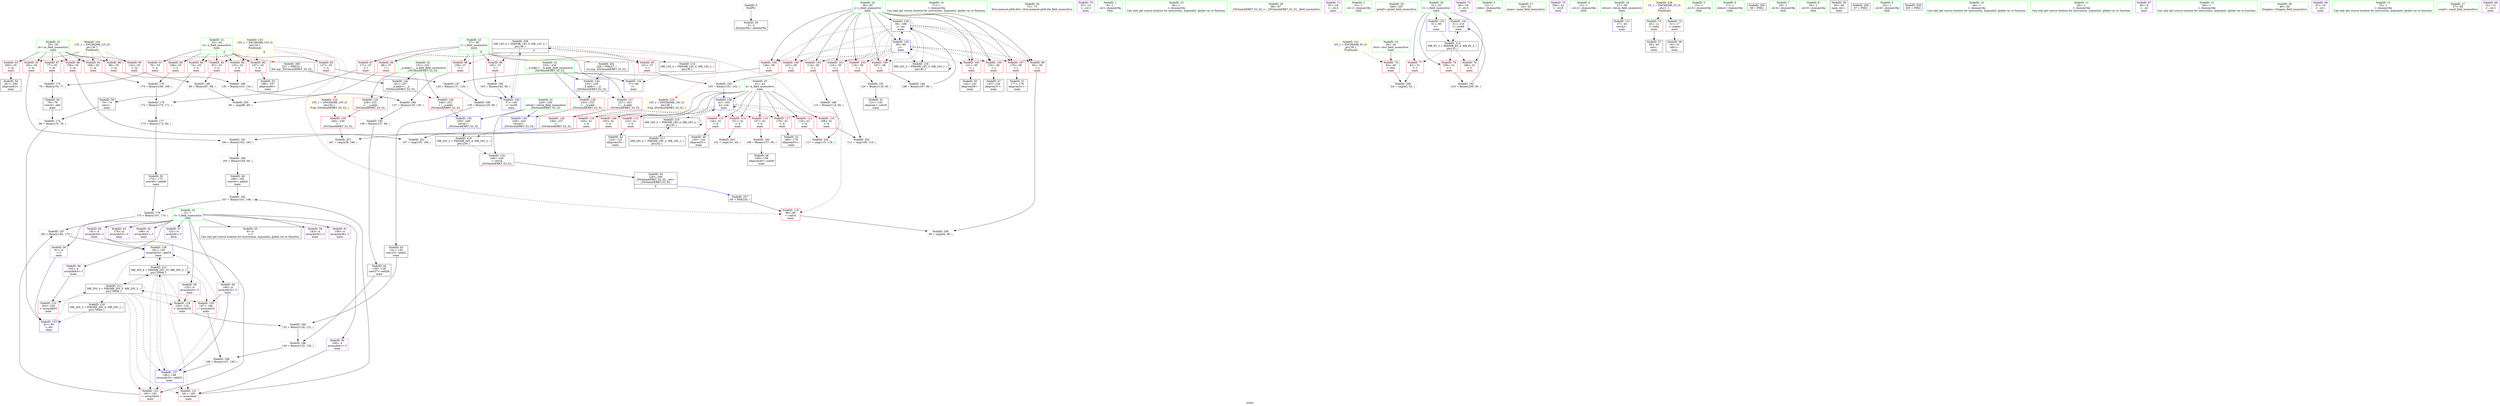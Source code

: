 digraph "SVFG" {
	label="SVFG";

	Node0x5632a5a5c530 [shape=record,color=grey,label="{NodeID: 0\nNullPtr}"];
	Node0x5632a5a5c530 -> Node0x5632a5a79240[style=solid];
	Node0x5632a5a83130 [shape=record,color=grey,label="{NodeID: 180\n165 = Binary(164, 60, )\n}"];
	Node0x5632a5a83130 -> Node0x5632a5a7aef0[style=solid];
	Node0x5632a5a79ed0 [shape=record,color=red,label="{NodeID: 97\n171\<--37\n\<--i\nmain\n}"];
	Node0x5632a5a79ed0 -> Node0x5632a5a82e30[style=solid];
	Node0x5632a5a78050 [shape=record,color=green,label="{NodeID: 14\n71\<--1\n\<--dummyObj\nCan only get source location for instruction, argument, global var or function.}"];
	Node0x5632a5a7d8e0 [shape=record,color=grey,label="{NodeID: 194\n137 = Binary(135, 136, )\n}"];
	Node0x5632a5a7d8e0 -> Node0x5632a5a7da60[style=solid];
	Node0x5632a5a7aa30 [shape=record,color=red,label="{NodeID: 111\n116\<--41\n\<--k\nmain\n}"];
	Node0x5632a5a7aa30 -> Node0x5632a5a86540[style=solid];
	Node0x5632a5a78cd0 [shape=record,color=green,label="{NodeID: 28\n72\<--73\nllvm.memset.p0i8.i64\<--llvm.memset.p0i8.i64_field_insensitive\n}"];
	Node0x5632a5a8de10 [shape=record,color=black,label="{NodeID: 208\nMR_14V_4 = PHI(MR_14V_5, MR_14V_3, )\npts\{38 \}\n|{|<s8>6}}"];
	Node0x5632a5a8de10 -> Node0x5632a5a7d380[style=dashed];
	Node0x5632a5a8de10 -> Node0x5632a5a7d450[style=dashed];
	Node0x5632a5a8de10 -> Node0x5632a5a79e00[style=dashed];
	Node0x5632a5a8de10 -> Node0x5632a5a79ed0[style=dashed];
	Node0x5632a5a8de10 -> Node0x5632a5a79fa0[style=dashed];
	Node0x5632a5a8de10 -> Node0x5632a5a7f720[style=dashed];
	Node0x5632a5a8de10 -> Node0x5632a5a80900[style=dashed];
	Node0x5632a5a8de10 -> Node0x5632a5a90110[style=dashed];
	Node0x5632a5a8de10:s8 -> Node0x5632a5a93930[style=dashed,color=red];
	Node0x5632a5a7fcd0 [shape=record,color=red,label="{NodeID: 125\n239\<--231\n\<--__a.addr\n_ZSt3minIiERKT_S2_S2_\n}"];
	Node0x5632a5a7fcd0 -> Node0x5632a5a800e0[style=solid];
	Node0x5632a5a79920 [shape=record,color=black,label="{NodeID: 42\n124\<--123\nidxprom19\<--\nmain\n}"];
	Node0x5632a5a80830 [shape=record,color=blue,label="{NodeID: 139\n39\<--188\nj\<--inc\nmain\n}"];
	Node0x5632a5a80830 -> Node0x5632a5a7a070[style=dashed];
	Node0x5632a5a80830 -> Node0x5632a5a7a140[style=dashed];
	Node0x5632a5a80830 -> Node0x5632a5a7a210[style=dashed];
	Node0x5632a5a80830 -> Node0x5632a5a7a2e0[style=dashed];
	Node0x5632a5a80830 -> Node0x5632a5a7a3b0[style=dashed];
	Node0x5632a5a80830 -> Node0x5632a5a7a480[style=dashed];
	Node0x5632a5a80830 -> Node0x5632a5a7a550[style=dashed];
	Node0x5632a5a80830 -> Node0x5632a5a7a620[style=dashed];
	Node0x5632a5a80830 -> Node0x5632a5a7a6f0[style=dashed];
	Node0x5632a5a80830 -> Node0x5632a5a7a7c0[style=dashed];
	Node0x5632a5a80830 -> Node0x5632a5a804f0[style=dashed];
	Node0x5632a5a80830 -> Node0x5632a5a80830[style=dashed];
	Node0x5632a5a80830 -> Node0x5632a5a90610[style=dashed];
	Node0x5632a5a7b4a0 [shape=record,color=purple,label="{NodeID: 56\n81\<--4\n\<--f\nmain\n}"];
	Node0x5632a5a7b4a0 -> Node0x5632a5a80350[style=solid];
	Node0x5632a5a7c000 [shape=record,color=purple,label="{NodeID: 70\n53\<--15\n\<--.str.3\nmain\n}"];
	Node0x5632a5a7cb60 [shape=record,color=red,label="{NodeID: 84\n133\<--33\n\<--n\nmain\n}"];
	Node0x5632a5a7cb60 -> Node0x5632a5a83eb0[style=solid];
	Node0x5632a5a5cd50 [shape=record,color=green,label="{NodeID: 1\n8\<--1\n.str\<--dummyObj\nGlob }"];
	Node0x5632a5a832b0 [shape=record,color=grey,label="{NodeID: 181\n164 = Binary(162, 163, )\n}"];
	Node0x5632a5a832b0 -> Node0x5632a5a83130[style=solid];
	Node0x5632a5a79fa0 [shape=record,color=red,label="{NodeID: 98\n192\<--37\n\<--i\nmain\n}"];
	Node0x5632a5a79fa0 -> Node0x5632a5a838b0[style=solid];
	Node0x5632a5a78150 [shape=record,color=green,label="{NodeID: 15\n84\<--1\n\<--dummyObj\nCan only get source location for instruction, argument, global var or function.}"];
	Node0x5632a5a7da60 [shape=record,color=grey,label="{NodeID: 195\n138 = Binary(137, 60, )\n}"];
	Node0x5632a5a7da60 -> Node0x5632a5a79ac0[style=solid];
	Node0x5632a5a7ab00 [shape=record,color=red,label="{NodeID: 112\n123\<--41\n\<--k\nmain\n}"];
	Node0x5632a5a7ab00 -> Node0x5632a5a79920[style=solid];
	Node0x5632a5a78dd0 [shape=record,color=green,label="{NodeID: 29\n96\<--97\n_ZSt3minIiERKT_S2_S2_\<--_ZSt3minIiERKT_S2_S2__field_insensitive\n}"];
	Node0x5632a5a7fda0 [shape=record,color=red,label="{NodeID: 126\n246\<--231\n\<--__a.addr\n_ZSt3minIiERKT_S2_S2_\n}"];
	Node0x5632a5a7fda0 -> Node0x5632a5a80d10[style=solid];
	Node0x5632a5a799f0 [shape=record,color=black,label="{NodeID: 43\n131\<--130\nconv23\<--add22\nmain\n}"];
	Node0x5632a5a799f0 -> Node0x5632a5a7e060[style=solid];
	Node0x5632a5a80900 [shape=record,color=blue,label="{NodeID: 140\n37\<--193\ni\<--inc58\nmain\n}"];
	Node0x5632a5a80900 -> Node0x5632a5a8de10[style=dashed];
	Node0x5632a5a7b570 [shape=record,color=purple,label="{NodeID: 57\n122\<--4\narrayidx\<--f\nmain\n}"];
	Node0x5632a5a7c0d0 [shape=record,color=purple,label="{NodeID: 71\n55\<--18\n\<--.str.4\nmain\n}"];
	Node0x5632a5a7cc30 [shape=record,color=red,label="{NodeID: 85\n168\<--33\n\<--n\nmain\n}"];
	Node0x5632a5a7cc30 -> Node0x5632a5a82b30[style=solid];
	Node0x5632a5a5f6d0 [shape=record,color=green,label="{NodeID: 2\n10\<--1\n.str.1\<--dummyObj\nGlob }"];
	Node0x5632a5a83430 [shape=record,color=grey,label="{NodeID: 182\n167 = Binary(161, 166, )\n}"];
	Node0x5632a5a83430 -> Node0x5632a5a82fb0[style=solid];
	Node0x5632a5a7a070 [shape=record,color=red,label="{NodeID: 99\n94\<--39\n\<--j\nmain\n}"];
	Node0x5632a5a7a070 -> Node0x5632a5a86840[style=solid];
	Node0x5632a5a78250 [shape=record,color=green,label="{NodeID: 16\n4\<--7\nf\<--f_field_insensitive\nGlob }"];
	Node0x5632a5a78250 -> Node0x5632a5a79340[style=solid];
	Node0x5632a5a78250 -> Node0x5632a5a7b4a0[style=solid];
	Node0x5632a5a78250 -> Node0x5632a5a7b570[style=solid];
	Node0x5632a5a78250 -> Node0x5632a5a7b640[style=solid];
	Node0x5632a5a78250 -> Node0x5632a5a7b710[style=solid];
	Node0x5632a5a78250 -> Node0x5632a5a7b7e0[style=solid];
	Node0x5632a5a78250 -> Node0x5632a5a7b8b0[style=solid];
	Node0x5632a5a78250 -> Node0x5632a5a7b980[style=solid];
	Node0x5632a5a78250 -> Node0x5632a5a7ba50[style=solid];
	Node0x5632a5a78250 -> Node0x5632a5a7bb20[style=solid];
	Node0x5632a5a78250 -> Node0x5632a5a7bbf0[style=solid];
	Node0x5632a5a78250 -> Node0x5632a5a7bcc0[style=solid];
	Node0x5632a5a7dbe0 [shape=record,color=grey,label="{NodeID: 196\n140 = Binary(132, 139, )\n}"];
	Node0x5632a5a7dbe0 -> Node0x5632a5a83d30[style=solid];
	Node0x5632a5a7abd0 [shape=record,color=red,label="{NodeID: 113\n144\<--41\n\<--k\nmain\n}"];
	Node0x5632a5a7abd0 -> Node0x5632a5a79c60[style=solid];
	Node0x5632a5a78ed0 [shape=record,color=green,label="{NodeID: 30\n206\<--207\nprintf\<--printf_field_insensitive\n}"];
	Node0x5632a5a8e810 [shape=record,color=black,label="{NodeID: 210\nMR_18V_3 = PHI(MR_18V_4, MR_18V_2, )\npts\{42 \}\n}"];
	Node0x5632a5a8e810 -> Node0x5632a5a805c0[style=dashed];
	Node0x5632a5a8e810 -> Node0x5632a5a8e810[style=dashed];
	Node0x5632a5a8e810 -> Node0x5632a5a90b10[style=dashed];
	Node0x5632a5a7fe70 [shape=record,color=red,label="{NodeID: 127\n237\<--233\n\<--__b.addr\n_ZSt3minIiERKT_S2_S2_\n}"];
	Node0x5632a5a7fe70 -> Node0x5632a5a80010[style=solid];
	Node0x5632a5a79ac0 [shape=record,color=black,label="{NodeID: 44\n139\<--138\nconv27\<--add26\nmain\n}"];
	Node0x5632a5a79ac0 -> Node0x5632a5a7dbe0[style=solid];
	Node0x5632a5a92e10 [shape=record,color=yellow,style=double,label="{NodeID: 224\n10V_1 = ENCHI(MR_10V_0)\npts\{34 \}\nFun[_ZSt3minIiERKT_S2_S2_]}"];
	Node0x5632a5a92e10 -> Node0x5632a5a800e0[style=dashed];
	Node0x5632a5a809d0 [shape=record,color=blue,label="{NodeID: 141\n31\<--210\nt\<--inc66\nmain\n}"];
	Node0x5632a5a809d0 -> Node0x5632a5a8fc10[style=dashed];
	Node0x5632a5a7b640 [shape=record,color=purple,label="{NodeID: 58\n125\<--4\narrayidx20\<--f\nmain\n}"];
	Node0x5632a5a7b640 -> Node0x5632a5a7f7f0[style=solid];
	Node0x5632a5a7c1a0 [shape=record,color=purple,label="{NodeID: 72\n66\<--20\n\<--.str.5\nmain\n}"];
	Node0x5632a5a7cd00 [shape=record,color=red,label="{NodeID: 86\n197\<--33\n\<--n\nmain\n}"];
	Node0x5632a5a7cd00 -> Node0x5632a5a7b230[style=solid];
	Node0x5632a5a5f760 [shape=record,color=green,label="{NodeID: 3\n12\<--1\nstdin\<--dummyObj\nGlob }"];
	Node0x5632a5a835b0 [shape=record,color=grey,label="{NodeID: 183\n158 = Binary(157, 60, )\n}"];
	Node0x5632a5a835b0 -> Node0x5632a5a7ae20[style=solid];
	Node0x5632a5a7a140 [shape=record,color=red,label="{NodeID: 100\n102\<--39\n\<--j\nmain\n}"];
	Node0x5632a5a7a140 -> Node0x5632a5a7d760[style=solid];
	Node0x5632a5a78350 [shape=record,color=green,label="{NodeID: 17\n24\<--25\nmain\<--main_field_insensitive\n}"];
	Node0x5632a5a7dd60 [shape=record,color=grey,label="{NodeID: 197\n129 = Binary(127, 128, )\n}"];
	Node0x5632a5a7dd60 -> Node0x5632a5a7dee0[style=solid];
	Node0x5632a5a7aca0 [shape=record,color=red,label="{NodeID: 114\n151\<--41\n\<--k\nmain\n}"];
	Node0x5632a5a7aca0 -> Node0x5632a5a863c0[style=solid];
	Node0x5632a5a78fd0 [shape=record,color=green,label="{NodeID: 31\n229\<--230\nretval\<--retval_field_insensitive\n_ZSt3minIiERKT_S2_S2_\n}"];
	Node0x5632a5a78fd0 -> Node0x5632a5a7fc00[style=solid];
	Node0x5632a5a78fd0 -> Node0x5632a5a80c40[style=solid];
	Node0x5632a5a78fd0 -> Node0x5632a5a80d10[style=solid];
	Node0x5632a5a8ed10 [shape=record,color=black,label="{NodeID: 211\nMR_20V_4 = PHI(MR_20V_5, MR_20V_3, )\npts\{70000 \}\n}"];
	Node0x5632a5a8ed10 -> Node0x5632a5a7f7f0[style=dashed];
	Node0x5632a5a8ed10 -> Node0x5632a5a7f8c0[style=dashed];
	Node0x5632a5a8ed10 -> Node0x5632a5a7f990[style=dashed];
	Node0x5632a5a8ed10 -> Node0x5632a5a7fa60[style=dashed];
	Node0x5632a5a8ed10 -> Node0x5632a5a7fb30[style=dashed];
	Node0x5632a5a8ed10 -> Node0x5632a5a80690[style=dashed];
	Node0x5632a5a8ed10 -> Node0x5632a5a80760[style=dashed];
	Node0x5632a5a8ed10 -> Node0x5632a5a8ed10[style=dashed];
	Node0x5632a5a8ed10 -> Node0x5632a5a8f210[style=dashed];
	Node0x5632a5a8ed10 -> Node0x5632a5a91010[style=dashed];
	Node0x5632a5a7ff40 [shape=record,color=red,label="{NodeID: 128\n243\<--233\n\<--__b.addr\n_ZSt3minIiERKT_S2_S2_\n}"];
	Node0x5632a5a7ff40 -> Node0x5632a5a80c40[style=solid];
	Node0x5632a5a79b90 [shape=record,color=black,label="{NodeID: 45\n142\<--141\nidxprom29\<--\nmain\n}"];
	Node0x5632a5a93930 [shape=record,color=yellow,style=double,label="{NodeID: 225\n14V_1 = ENCHI(MR_14V_0)\npts\{38 \}\nFun[_ZSt3minIiERKT_S2_S2_]}"];
	Node0x5632a5a93930 -> Node0x5632a5a80010[style=dashed];
	Node0x5632a5a80aa0 [shape=record,color=blue,label="{NodeID: 142\n231\<--227\n__a.addr\<--__a\n_ZSt3minIiERKT_S2_S2_\n}"];
	Node0x5632a5a80aa0 -> Node0x5632a5a7fcd0[style=dashed];
	Node0x5632a5a80aa0 -> Node0x5632a5a7fda0[style=dashed];
	Node0x5632a5a7b710 [shape=record,color=purple,label="{NodeID: 59\n143\<--4\narrayidx30\<--f\nmain\n}"];
	Node0x5632a5a7c270 [shape=record,color=purple,label="{NodeID: 73\n204\<--22\n\<--.str.6\nmain\n}"];
	Node0x5632a5a7cdd0 [shape=record,color=red,label="{NodeID: 87\n77\<--35\n\<--m\nmain\n}"];
	Node0x5632a5a7cdd0 -> Node0x5632a5a829b0[style=solid];
	Node0x5632a5a772b0 [shape=record,color=green,label="{NodeID: 4\n13\<--1\n.str.2\<--dummyObj\nGlob }"];
	Node0x5632a5a83730 [shape=record,color=grey,label="{NodeID: 184\n188 = Binary(187, 60, )\n}"];
	Node0x5632a5a83730 -> Node0x5632a5a80830[style=solid];
	Node0x5632a5a7a210 [shape=record,color=red,label="{NodeID: 101\n110\<--39\n\<--j\nmain\n}"];
	Node0x5632a5a7a210 -> Node0x5632a5a86280[style=solid];
	Node0x5632a5a78450 [shape=record,color=green,label="{NodeID: 18\n27\<--28\nretval\<--retval_field_insensitive\nmain\n}"];
	Node0x5632a5a78450 -> Node0x5632a5a801b0[style=solid];
	Node0x5632a5a7dee0 [shape=record,color=grey,label="{NodeID: 198\n130 = Binary(129, 60, )\n}"];
	Node0x5632a5a7dee0 -> Node0x5632a5a799f0[style=solid];
	Node0x5632a5a7ad70 [shape=record,color=red,label="{NodeID: 115\n157\<--41\n\<--k\nmain\n}"];
	Node0x5632a5a7ad70 -> Node0x5632a5a835b0[style=solid];
	Node0x5632a5a790a0 [shape=record,color=green,label="{NodeID: 32\n231\<--232\n__a.addr\<--__a.addr_field_insensitive\n_ZSt3minIiERKT_S2_S2_\n}"];
	Node0x5632a5a790a0 -> Node0x5632a5a7fcd0[style=solid];
	Node0x5632a5a790a0 -> Node0x5632a5a7fda0[style=solid];
	Node0x5632a5a790a0 -> Node0x5632a5a80aa0[style=solid];
	Node0x5632a5a8f210 [shape=record,color=black,label="{NodeID: 212\nMR_20V_6 = PHI(MR_20V_10, MR_20V_5, )\npts\{70000 \}\n}"];
	Node0x5632a5a8f210 -> Node0x5632a5a7f7f0[style=dashed];
	Node0x5632a5a8f210 -> Node0x5632a5a7f8c0[style=dashed];
	Node0x5632a5a8f210 -> Node0x5632a5a7f990[style=dashed];
	Node0x5632a5a8f210 -> Node0x5632a5a7fa60[style=dashed];
	Node0x5632a5a8f210 -> Node0x5632a5a80690[style=dashed];
	Node0x5632a5a8f210 -> Node0x5632a5a80760[style=dashed];
	Node0x5632a5a8f210 -> Node0x5632a5a8ed10[style=dashed];
	Node0x5632a5a8f210 -> Node0x5632a5a8f210[style=dashed];
	Node0x5632a5a80010 [shape=record,color=red,label="{NodeID: 129\n238\<--237\n\<--\n_ZSt3minIiERKT_S2_S2_\n}"];
	Node0x5632a5a80010 -> Node0x5632a5a869c0[style=solid];
	Node0x5632a5a79c60 [shape=record,color=black,label="{NodeID: 46\n145\<--144\nidxprom31\<--\nmain\n}"];
	Node0x5632a5a80b70 [shape=record,color=blue,label="{NodeID: 143\n233\<--228\n__b.addr\<--__b\n_ZSt3minIiERKT_S2_S2_\n}"];
	Node0x5632a5a80b70 -> Node0x5632a5a7fe70[style=dashed];
	Node0x5632a5a80b70 -> Node0x5632a5a7ff40[style=dashed];
	Node0x5632a5a7b7e0 [shape=record,color=purple,label="{NodeID: 60\n146\<--4\narrayidx32\<--f\nmain\n}"];
	Node0x5632a5a7b7e0 -> Node0x5632a5a7f8c0[style=solid];
	Node0x5632a5a7b7e0 -> Node0x5632a5a80690[style=solid];
	Node0x5632a5a7c340 [shape=record,color=red,label="{NodeID: 74\n45\<--12\n\<--stdin\nmain\n}"];
	Node0x5632a5a7c340 -> Node0x5632a5a79510[style=solid];
	Node0x5632a5a7cea0 [shape=record,color=red,label="{NodeID: 88\n88\<--35\n\<--m\nmain\n}"];
	Node0x5632a5a7cea0 -> Node0x5632a5a84030[style=solid];
	Node0x5632a5a77340 [shape=record,color=green,label="{NodeID: 5\n15\<--1\n.str.3\<--dummyObj\nGlob }"];
	Node0x5632a5a838b0 [shape=record,color=grey,label="{NodeID: 185\n193 = Binary(192, 60, )\n}"];
	Node0x5632a5a838b0 -> Node0x5632a5a80900[style=solid];
	Node0x5632a5a7a2e0 [shape=record,color=red,label="{NodeID: 102\n114\<--39\n\<--j\nmain\n}"];
	Node0x5632a5a7a2e0 -> Node0x5632a5a83a30[style=solid];
	Node0x5632a5a78520 [shape=record,color=green,label="{NodeID: 19\n29\<--30\ntest\<--test_field_insensitive\nmain\n}"];
	Node0x5632a5a78520 -> Node0x5632a5a7c4e0[style=solid];
	Node0x5632a5a7e060 [shape=record,color=grey,label="{NodeID: 199\n132 = Binary(126, 131, )\n}"];
	Node0x5632a5a7e060 -> Node0x5632a5a7dbe0[style=solid];
	Node0x5632a5a7f580 [shape=record,color=red,label="{NodeID: 116\n163\<--41\n\<--k\nmain\n}"];
	Node0x5632a5a7f580 -> Node0x5632a5a832b0[style=solid];
	Node0x5632a5a79170 [shape=record,color=green,label="{NodeID: 33\n233\<--234\n__b.addr\<--__b.addr_field_insensitive\n_ZSt3minIiERKT_S2_S2_\n}"];
	Node0x5632a5a79170 -> Node0x5632a5a7fe70[style=solid];
	Node0x5632a5a79170 -> Node0x5632a5a7ff40[style=solid];
	Node0x5632a5a79170 -> Node0x5632a5a80b70[style=solid];
	Node0x5632a5a800e0 [shape=record,color=red,label="{NodeID: 130\n240\<--239\n\<--\n_ZSt3minIiERKT_S2_S2_\n}"];
	Node0x5632a5a800e0 -> Node0x5632a5a869c0[style=solid];
	Node0x5632a5a79d30 [shape=record,color=black,label="{NodeID: 47\n155\<--154\nidxprom37\<--\nmain\n}"];
	Node0x5632a5a80c40 [shape=record,color=blue,label="{NodeID: 144\n229\<--243\nretval\<--\n_ZSt3minIiERKT_S2_S2_\n}"];
	Node0x5632a5a80c40 -> Node0x5632a5a91510[style=dashed];
	Node0x5632a5a7b8b0 [shape=record,color=purple,label="{NodeID: 61\n156\<--4\narrayidx38\<--f\nmain\n}"];
	Node0x5632a5a7c410 [shape=record,color=red,label="{NodeID: 75\n51\<--17\n\<--stdout\nmain\n}"];
	Node0x5632a5a7c410 -> Node0x5632a5a795e0[style=solid];
	Node0x5632a5a7cf70 [shape=record,color=red,label="{NodeID: 89\n106\<--35\n\<--m\nmain\n}"];
	Node0x5632a5a7cf70 -> Node0x5632a5a7e360[style=solid];
	Node0x5632a5a77ba0 [shape=record,color=green,label="{NodeID: 6\n17\<--1\nstdout\<--dummyObj\nGlob }"];
	Node0x5632a5a83a30 [shape=record,color=grey,label="{NodeID: 186\n115 = Binary(114, 60, )\n}"];
	Node0x5632a5a83a30 -> Node0x5632a5a86540[style=solid];
	Node0x5632a5a7a3b0 [shape=record,color=red,label="{NodeID: 103\n119\<--39\n\<--j\nmain\n}"];
	Node0x5632a5a7a3b0 -> Node0x5632a5a841b0[style=solid];
	Node0x5632a5a785f0 [shape=record,color=green,label="{NodeID: 20\n31\<--32\nt\<--t_field_insensitive\nmain\n}"];
	Node0x5632a5a785f0 -> Node0x5632a5a7c5b0[style=solid];
	Node0x5632a5a785f0 -> Node0x5632a5a7c680[style=solid];
	Node0x5632a5a785f0 -> Node0x5632a5a7c750[style=solid];
	Node0x5632a5a785f0 -> Node0x5632a5a80280[style=solid];
	Node0x5632a5a785f0 -> Node0x5632a5a809d0[style=solid];
	Node0x5632a5a7e1e0 [shape=record,color=grey,label="{NodeID: 200\n64 = cmp(62, 63, )\n}"];
	Node0x5632a5a7f650 [shape=record,color=red,label="{NodeID: 117\n179\<--41\n\<--k\nmain\n}"];
	Node0x5632a5a7f650 -> Node0x5632a5a7b160[style=solid];
	Node0x5632a5a79240 [shape=record,color=black,label="{NodeID: 34\n2\<--3\ndummyVal\<--dummyVal\n}"];
	Node0x5632a5a8fc10 [shape=record,color=black,label="{NodeID: 214\nMR_8V_3 = PHI(MR_8V_4, MR_8V_2, )\npts\{32 \}\n}"];
	Node0x5632a5a8fc10 -> Node0x5632a5a7c5b0[style=dashed];
	Node0x5632a5a8fc10 -> Node0x5632a5a7c680[style=dashed];
	Node0x5632a5a8fc10 -> Node0x5632a5a7c750[style=dashed];
	Node0x5632a5a8fc10 -> Node0x5632a5a809d0[style=dashed];
	Node0x5632a5a801b0 [shape=record,color=blue,label="{NodeID: 131\n27\<--44\nretval\<--\nmain\n}"];
	Node0x5632a5a7ae20 [shape=record,color=black,label="{NodeID: 48\n159\<--158\nidxprom40\<--sub39\nmain\n}"];
	Node0x5632a5a80d10 [shape=record,color=blue,label="{NodeID: 145\n229\<--246\nretval\<--\n_ZSt3minIiERKT_S2_S2_\n}"];
	Node0x5632a5a80d10 -> Node0x5632a5a91510[style=dashed];
	Node0x5632a5a7b980 [shape=record,color=purple,label="{NodeID: 62\n160\<--4\narrayidx41\<--f\nmain\n}"];
	Node0x5632a5a7b980 -> Node0x5632a5a7f990[style=solid];
	Node0x5632a5a7c4e0 [shape=record,color=red,label="{NodeID: 76\n63\<--29\n\<--test\nmain\n}"];
	Node0x5632a5a7c4e0 -> Node0x5632a5a7e1e0[style=solid];
	Node0x5632a5a9f1a0 [shape=record,color=black,label="{NodeID: 256\n56 = PHI()\n}"];
	Node0x5632a5a7d040 [shape=record,color=red,label="{NodeID: 90\n134\<--35\n\<--m\nmain\n}"];
	Node0x5632a5a7d040 -> Node0x5632a5a83eb0[style=solid];
	Node0x5632a5a77c30 [shape=record,color=green,label="{NodeID: 7\n18\<--1\n.str.4\<--dummyObj\nGlob }"];
	Node0x5632a5a83bb0 [shape=record,color=grey,label="{NodeID: 187\n183 = Binary(182, 175, )\n}"];
	Node0x5632a5a83bb0 -> Node0x5632a5a80760[style=solid];
	Node0x5632a5a7a480 [shape=record,color=red,label="{NodeID: 104\n128\<--39\n\<--j\nmain\n}"];
	Node0x5632a5a7a480 -> Node0x5632a5a7dd60[style=solid];
	Node0x5632a5a786c0 [shape=record,color=green,label="{NodeID: 21\n33\<--34\nn\<--n_field_insensitive\nmain\n|{|<s7>6}}"];
	Node0x5632a5a786c0 -> Node0x5632a5a7c820[style=solid];
	Node0x5632a5a786c0 -> Node0x5632a5a7c8f0[style=solid];
	Node0x5632a5a786c0 -> Node0x5632a5a7c9c0[style=solid];
	Node0x5632a5a786c0 -> Node0x5632a5a7ca90[style=solid];
	Node0x5632a5a786c0 -> Node0x5632a5a7cb60[style=solid];
	Node0x5632a5a786c0 -> Node0x5632a5a7cc30[style=solid];
	Node0x5632a5a786c0 -> Node0x5632a5a7cd00[style=solid];
	Node0x5632a5a786c0:s7 -> Node0x5632a5a9fc80[style=solid,color=red];
	Node0x5632a5a7e360 [shape=record,color=grey,label="{NodeID: 201\n107 = cmp(105, 106, )\n}"];
	Node0x5632a5a7f720 [shape=record,color=red,label="{NodeID: 118\n98\<--95\n\<--call10\nmain\n}"];
	Node0x5632a5a7f720 -> Node0x5632a5a86840[style=solid];
	Node0x5632a5a79340 [shape=record,color=black,label="{NodeID: 35\n6\<--4\n\<--f\nCan only get source location for instruction, argument, global var or function.}"];
	Node0x5632a5a90110 [shape=record,color=black,label="{NodeID: 215\nMR_14V_2 = PHI(MR_14V_4, MR_14V_1, )\npts\{38 \}\n}"];
	Node0x5632a5a90110 -> Node0x5632a5a80420[style=dashed];
	Node0x5632a5a80280 [shape=record,color=blue,label="{NodeID: 132\n31\<--60\nt\<--\nmain\n}"];
	Node0x5632a5a80280 -> Node0x5632a5a8fc10[style=dashed];
	Node0x5632a5a7aef0 [shape=record,color=black,label="{NodeID: 49\n166\<--165\nconv44\<--add43\nmain\n}"];
	Node0x5632a5a7aef0 -> Node0x5632a5a83430[style=solid];
	Node0x5632a5a93cb0 [shape=record,color=yellow,style=double,label="{NodeID: 229\n2V_1 = ENCHI(MR_2V_0)\npts\{1 \}\nFun[main]}"];
	Node0x5632a5a93cb0 -> Node0x5632a5a7c340[style=dashed];
	Node0x5632a5a93cb0 -> Node0x5632a5a7c410[style=dashed];
	Node0x5632a5a7ba50 [shape=record,color=purple,label="{NodeID: 63\n178\<--4\narrayidx52\<--f\nmain\n}"];
	Node0x5632a5a7c5b0 [shape=record,color=red,label="{NodeID: 77\n62\<--31\n\<--t\nmain\n}"];
	Node0x5632a5a7c5b0 -> Node0x5632a5a7e1e0[style=solid];
	Node0x5632a5a9f2a0 [shape=record,color=black,label="{NodeID: 257\n95 = PHI(226, )\n}"];
	Node0x5632a5a9f2a0 -> Node0x5632a5a7f720[style=solid];
	Node0x5632a5a82830 [shape=record,color=grey,label="{NodeID: 174\n80 = Binary(75, 79, )\n}"];
	Node0x5632a5a82830 -> Node0x5632a5a80350[style=solid];
	Node0x5632a5a7d110 [shape=record,color=red,label="{NodeID: 91\n162\<--35\n\<--m\nmain\n}"];
	Node0x5632a5a7d110 -> Node0x5632a5a832b0[style=solid];
	Node0x5632a5a77cc0 [shape=record,color=green,label="{NodeID: 8\n20\<--1\n.str.5\<--dummyObj\nGlob }"];
	Node0x5632a5a83d30 [shape=record,color=grey,label="{NodeID: 188\n148 = Binary(147, 140, )\n}"];
	Node0x5632a5a83d30 -> Node0x5632a5a80690[style=solid];
	Node0x5632a5a7a550 [shape=record,color=red,label="{NodeID: 105\n141\<--39\n\<--j\nmain\n}"];
	Node0x5632a5a7a550 -> Node0x5632a5a79b90[style=solid];
	Node0x5632a5a78790 [shape=record,color=green,label="{NodeID: 22\n35\<--36\nm\<--m_field_insensitive\nmain\n}"];
	Node0x5632a5a78790 -> Node0x5632a5a7cdd0[style=solid];
	Node0x5632a5a78790 -> Node0x5632a5a7cea0[style=solid];
	Node0x5632a5a78790 -> Node0x5632a5a7cf70[style=solid];
	Node0x5632a5a78790 -> Node0x5632a5a7d040[style=solid];
	Node0x5632a5a78790 -> Node0x5632a5a7d110[style=solid];
	Node0x5632a5a78790 -> Node0x5632a5a7d1e0[style=solid];
	Node0x5632a5a78790 -> Node0x5632a5a7d2b0[style=solid];
	Node0x5632a5a86280 [shape=record,color=grey,label="{NodeID: 202\n111 = cmp(109, 110, )\n}"];
	Node0x5632a5a7f7f0 [shape=record,color=red,label="{NodeID: 119\n126\<--125\n\<--arrayidx20\nmain\n}"];
	Node0x5632a5a7f7f0 -> Node0x5632a5a7e060[style=solid];
	Node0x5632a5a79440 [shape=record,color=black,label="{NodeID: 36\n26\<--44\nmain_ret\<--\nmain\n}"];
	Node0x5632a5a90610 [shape=record,color=black,label="{NodeID: 216\nMR_16V_2 = PHI(MR_16V_3, MR_16V_1, )\npts\{40 \}\n}"];
	Node0x5632a5a90610 -> Node0x5632a5a804f0[style=dashed];
	Node0x5632a5a90610 -> Node0x5632a5a90610[style=dashed];
	Node0x5632a5a80350 [shape=record,color=blue,label="{NodeID: 133\n81\<--80\n\<--div\nmain\n}"];
	Node0x5632a5a80350 -> Node0x5632a5a8ed10[style=dashed];
	Node0x5632a5a7afc0 [shape=record,color=black,label="{NodeID: 50\n174\<--173\nconv49\<--add48\nmain\n}"];
	Node0x5632a5a7afc0 -> Node0x5632a5a82fb0[style=solid];
	Node0x5632a5a7bb20 [shape=record,color=purple,label="{NodeID: 64\n181\<--4\narrayidx54\<--f\nmain\n}"];
	Node0x5632a5a7bb20 -> Node0x5632a5a7fa60[style=solid];
	Node0x5632a5a7bb20 -> Node0x5632a5a80760[style=solid];
	Node0x5632a5a7c680 [shape=record,color=red,label="{NodeID: 78\n196\<--31\n\<--t\nmain\n}"];
	Node0x5632a5a9fae0 [shape=record,color=black,label="{NodeID: 258\n67 = PHI()\n}"];
	Node0x5632a5a829b0 [shape=record,color=grey,label="{NodeID: 175\n78 = Binary(76, 77, )\n}"];
	Node0x5632a5a829b0 -> Node0x5632a5a79780[style=solid];
	Node0x5632a5a7d1e0 [shape=record,color=red,label="{NodeID: 92\n169\<--35\n\<--m\nmain\n}"];
	Node0x5632a5a7d1e0 -> Node0x5632a5a82b30[style=solid];
	Node0x5632a5a77d50 [shape=record,color=green,label="{NodeID: 9\n22\<--1\n.str.6\<--dummyObj\nGlob }"];
	Node0x5632a5a83eb0 [shape=record,color=grey,label="{NodeID: 189\n135 = Binary(133, 134, )\n}"];
	Node0x5632a5a83eb0 -> Node0x5632a5a7d8e0[style=solid];
	Node0x5632a5a7a620 [shape=record,color=red,label="{NodeID: 106\n154\<--39\n\<--j\nmain\n}"];
	Node0x5632a5a7a620 -> Node0x5632a5a79d30[style=solid];
	Node0x5632a5a78860 [shape=record,color=green,label="{NodeID: 23\n37\<--38\ni\<--i_field_insensitive\nmain\n|{|<s7>6}}"];
	Node0x5632a5a78860 -> Node0x5632a5a7d380[style=solid];
	Node0x5632a5a78860 -> Node0x5632a5a7d450[style=solid];
	Node0x5632a5a78860 -> Node0x5632a5a79e00[style=solid];
	Node0x5632a5a78860 -> Node0x5632a5a79ed0[style=solid];
	Node0x5632a5a78860 -> Node0x5632a5a79fa0[style=solid];
	Node0x5632a5a78860 -> Node0x5632a5a80420[style=solid];
	Node0x5632a5a78860 -> Node0x5632a5a80900[style=solid];
	Node0x5632a5a78860:s7 -> Node0x5632a5a9fde0[style=solid,color=red];
	Node0x5632a5a863c0 [shape=record,color=grey,label="{NodeID: 203\n152 = cmp(151, 44, )\n}"];
	Node0x5632a5a7f8c0 [shape=record,color=red,label="{NodeID: 120\n147\<--146\n\<--arrayidx32\nmain\n}"];
	Node0x5632a5a7f8c0 -> Node0x5632a5a83d30[style=solid];
	Node0x5632a5a79510 [shape=record,color=black,label="{NodeID: 37\n48\<--45\ncall\<--\nmain\n}"];
	Node0x5632a5a90b10 [shape=record,color=black,label="{NodeID: 217\nMR_18V_2 = PHI(MR_18V_3, MR_18V_1, )\npts\{42 \}\n}"];
	Node0x5632a5a90b10 -> Node0x5632a5a8e810[style=dashed];
	Node0x5632a5a80420 [shape=record,color=blue,label="{NodeID: 134\n37\<--84\ni\<--\nmain\n}"];
	Node0x5632a5a80420 -> Node0x5632a5a8de10[style=dashed];
	Node0x5632a5a7b090 [shape=record,color=black,label="{NodeID: 51\n177\<--176\nidxprom51\<--\nmain\n}"];
	Node0x5632a5a93ea0 [shape=record,color=yellow,style=double,label="{NodeID: 231\n6V_1 = ENCHI(MR_6V_0)\npts\{30 \}\nFun[main]}"];
	Node0x5632a5a93ea0 -> Node0x5632a5a7c4e0[style=dashed];
	Node0x5632a5a7bbf0 [shape=record,color=purple,label="{NodeID: 65\n199\<--4\narrayidx61\<--f\nmain\n}"];
	Node0x5632a5a7c750 [shape=record,color=red,label="{NodeID: 79\n209\<--31\n\<--t\nmain\n}"];
	Node0x5632a5a7c750 -> Node0x5632a5a7d5e0[style=solid];
	Node0x5632a5a9fbb0 [shape=record,color=black,label="{NodeID: 259\n205 = PHI()\n}"];
	Node0x5632a5a82b30 [shape=record,color=grey,label="{NodeID: 176\n170 = Binary(168, 169, )\n}"];
	Node0x5632a5a82b30 -> Node0x5632a5a82e30[style=solid];
	Node0x5632a5a7d2b0 [shape=record,color=red,label="{NodeID: 93\n200\<--35\n\<--m\nmain\n}"];
	Node0x5632a5a7d2b0 -> Node0x5632a5a7b300[style=solid];
	Node0x5632a5a77de0 [shape=record,color=green,label="{NodeID: 10\n44\<--1\n\<--dummyObj\nCan only get source location for instruction, argument, global var or function.}"];
	Node0x5632a5a84030 [shape=record,color=grey,label="{NodeID: 190\n89 = Binary(87, 88, )\n}"];
	Node0x5632a5a84030 -> Node0x5632a5a866c0[style=solid];
	Node0x5632a5a7a6f0 [shape=record,color=red,label="{NodeID: 107\n176\<--39\n\<--j\nmain\n}"];
	Node0x5632a5a7a6f0 -> Node0x5632a5a7b090[style=solid];
	Node0x5632a5a78930 [shape=record,color=green,label="{NodeID: 24\n39\<--40\nj\<--j_field_insensitive\nmain\n}"];
	Node0x5632a5a78930 -> Node0x5632a5a7a070[style=solid];
	Node0x5632a5a78930 -> Node0x5632a5a7a140[style=solid];
	Node0x5632a5a78930 -> Node0x5632a5a7a210[style=solid];
	Node0x5632a5a78930 -> Node0x5632a5a7a2e0[style=solid];
	Node0x5632a5a78930 -> Node0x5632a5a7a3b0[style=solid];
	Node0x5632a5a78930 -> Node0x5632a5a7a480[style=solid];
	Node0x5632a5a78930 -> Node0x5632a5a7a550[style=solid];
	Node0x5632a5a78930 -> Node0x5632a5a7a620[style=solid];
	Node0x5632a5a78930 -> Node0x5632a5a7a6f0[style=solid];
	Node0x5632a5a78930 -> Node0x5632a5a7a7c0[style=solid];
	Node0x5632a5a78930 -> Node0x5632a5a804f0[style=solid];
	Node0x5632a5a78930 -> Node0x5632a5a80830[style=solid];
	Node0x5632a5a86540 [shape=record,color=grey,label="{NodeID: 204\n117 = cmp(115, 116, )\n}"];
	Node0x5632a5a7f990 [shape=record,color=red,label="{NodeID: 121\n161\<--160\n\<--arrayidx41\nmain\n}"];
	Node0x5632a5a7f990 -> Node0x5632a5a83430[style=solid];
	Node0x5632a5a795e0 [shape=record,color=black,label="{NodeID: 38\n54\<--51\ncall1\<--\nmain\n}"];
	Node0x5632a5a91010 [shape=record,color=black,label="{NodeID: 218\nMR_20V_2 = PHI(MR_20V_4, MR_20V_1, )\npts\{70000 \}\n}"];
	Node0x5632a5a91010 -> Node0x5632a5a80350[style=dashed];
	Node0x5632a5a804f0 [shape=record,color=blue,label="{NodeID: 135\n39\<--60\nj\<--\nmain\n}"];
	Node0x5632a5a804f0 -> Node0x5632a5a7a070[style=dashed];
	Node0x5632a5a804f0 -> Node0x5632a5a7a140[style=dashed];
	Node0x5632a5a804f0 -> Node0x5632a5a7a210[style=dashed];
	Node0x5632a5a804f0 -> Node0x5632a5a7a2e0[style=dashed];
	Node0x5632a5a804f0 -> Node0x5632a5a7a3b0[style=dashed];
	Node0x5632a5a804f0 -> Node0x5632a5a7a480[style=dashed];
	Node0x5632a5a804f0 -> Node0x5632a5a7a550[style=dashed];
	Node0x5632a5a804f0 -> Node0x5632a5a7a620[style=dashed];
	Node0x5632a5a804f0 -> Node0x5632a5a7a6f0[style=dashed];
	Node0x5632a5a804f0 -> Node0x5632a5a7a7c0[style=dashed];
	Node0x5632a5a804f0 -> Node0x5632a5a804f0[style=dashed];
	Node0x5632a5a804f0 -> Node0x5632a5a80830[style=dashed];
	Node0x5632a5a804f0 -> Node0x5632a5a90610[style=dashed];
	Node0x5632a5a7b160 [shape=record,color=black,label="{NodeID: 52\n180\<--179\nidxprom53\<--\nmain\n}"];
	Node0x5632a5a7bcc0 [shape=record,color=purple,label="{NodeID: 66\n202\<--4\narrayidx63\<--f\nmain\n}"];
	Node0x5632a5a7bcc0 -> Node0x5632a5a7fb30[style=solid];
	Node0x5632a5a7c820 [shape=record,color=red,label="{NodeID: 80\n74\<--33\n\<--n\nmain\n}"];
	Node0x5632a5a7c820 -> Node0x5632a5a796b0[style=solid];
	Node0x5632a5a9fc80 [shape=record,color=black,label="{NodeID: 260\n227 = PHI(33, )\n0th arg _ZSt3minIiERKT_S2_S2_ }"];
	Node0x5632a5a9fc80 -> Node0x5632a5a80aa0[style=solid];
	Node0x5632a5a82cb0 [shape=record,color=grey,label="{NodeID: 177\n173 = Binary(172, 60, )\n}"];
	Node0x5632a5a82cb0 -> Node0x5632a5a7afc0[style=solid];
	Node0x5632a5a7d380 [shape=record,color=red,label="{NodeID: 94\n86\<--37\n\<--i\nmain\n}"];
	Node0x5632a5a7d380 -> Node0x5632a5a866c0[style=solid];
	Node0x5632a5a77e70 [shape=record,color=green,label="{NodeID: 11\n60\<--1\n\<--dummyObj\nCan only get source location for instruction, argument, global var or function.}"];
	Node0x5632a5a841b0 [shape=record,color=grey,label="{NodeID: 191\n120 = Binary(119, 60, )\n}"];
	Node0x5632a5a841b0 -> Node0x5632a5a79850[style=solid];
	Node0x5632a5a7a7c0 [shape=record,color=red,label="{NodeID: 108\n187\<--39\n\<--j\nmain\n}"];
	Node0x5632a5a7a7c0 -> Node0x5632a5a83730[style=solid];
	Node0x5632a5a78a00 [shape=record,color=green,label="{NodeID: 25\n41\<--42\nk\<--k_field_insensitive\nmain\n}"];
	Node0x5632a5a78a00 -> Node0x5632a5a7a890[style=solid];
	Node0x5632a5a78a00 -> Node0x5632a5a7a960[style=solid];
	Node0x5632a5a78a00 -> Node0x5632a5a7aa30[style=solid];
	Node0x5632a5a78a00 -> Node0x5632a5a7ab00[style=solid];
	Node0x5632a5a78a00 -> Node0x5632a5a7abd0[style=solid];
	Node0x5632a5a78a00 -> Node0x5632a5a7aca0[style=solid];
	Node0x5632a5a78a00 -> Node0x5632a5a7ad70[style=solid];
	Node0x5632a5a78a00 -> Node0x5632a5a7f580[style=solid];
	Node0x5632a5a78a00 -> Node0x5632a5a7f650[style=solid];
	Node0x5632a5a78a00 -> Node0x5632a5a805c0[style=solid];
	Node0x5632a5a866c0 [shape=record,color=grey,label="{NodeID: 205\n90 = cmp(86, 89, )\n}"];
	Node0x5632a5a7fa60 [shape=record,color=red,label="{NodeID: 122\n182\<--181\n\<--arrayidx54\nmain\n}"];
	Node0x5632a5a7fa60 -> Node0x5632a5a83bb0[style=solid];
	Node0x5632a5a796b0 [shape=record,color=black,label="{NodeID: 39\n75\<--74\nconv\<--\nmain\n}"];
	Node0x5632a5a796b0 -> Node0x5632a5a82830[style=solid];
	Node0x5632a5a91510 [shape=record,color=black,label="{NodeID: 219\nMR_24V_3 = PHI(MR_24V_4, MR_24V_2, )\npts\{230 \}\n}"];
	Node0x5632a5a91510 -> Node0x5632a5a7fc00[style=dashed];
	Node0x5632a5a805c0 [shape=record,color=blue,label="{NodeID: 136\n41\<--103\nk\<--sub\nmain\n}"];
	Node0x5632a5a805c0 -> Node0x5632a5a7a890[style=dashed];
	Node0x5632a5a805c0 -> Node0x5632a5a7a960[style=dashed];
	Node0x5632a5a805c0 -> Node0x5632a5a7aa30[style=dashed];
	Node0x5632a5a805c0 -> Node0x5632a5a7ab00[style=dashed];
	Node0x5632a5a805c0 -> Node0x5632a5a7abd0[style=dashed];
	Node0x5632a5a805c0 -> Node0x5632a5a7aca0[style=dashed];
	Node0x5632a5a805c0 -> Node0x5632a5a7ad70[style=dashed];
	Node0x5632a5a805c0 -> Node0x5632a5a7f580[style=dashed];
	Node0x5632a5a805c0 -> Node0x5632a5a7f650[style=dashed];
	Node0x5632a5a805c0 -> Node0x5632a5a805c0[style=dashed];
	Node0x5632a5a805c0 -> Node0x5632a5a8e810[style=dashed];
	Node0x5632a5a7b230 [shape=record,color=black,label="{NodeID: 53\n198\<--197\nidxprom60\<--\nmain\n}"];
	Node0x5632a5a94060 [shape=record,color=yellow,style=double,label="{NodeID: 233\n10V_1 = ENCHI(MR_10V_0)\npts\{34 \}\nFun[main]|{|<s8>6}}"];
	Node0x5632a5a94060 -> Node0x5632a5a7c820[style=dashed];
	Node0x5632a5a94060 -> Node0x5632a5a7c8f0[style=dashed];
	Node0x5632a5a94060 -> Node0x5632a5a7c9c0[style=dashed];
	Node0x5632a5a94060 -> Node0x5632a5a7ca90[style=dashed];
	Node0x5632a5a94060 -> Node0x5632a5a7cb60[style=dashed];
	Node0x5632a5a94060 -> Node0x5632a5a7cc30[style=dashed];
	Node0x5632a5a94060 -> Node0x5632a5a7cd00[style=dashed];
	Node0x5632a5a94060 -> Node0x5632a5a7f720[style=dashed];
	Node0x5632a5a94060:s8 -> Node0x5632a5a92e10[style=dashed,color=red];
	Node0x5632a5a7bd90 [shape=record,color=purple,label="{NodeID: 67\n46\<--8\n\<--.str\nmain\n}"];
	Node0x5632a5a7c8f0 [shape=record,color=red,label="{NodeID: 81\n76\<--33\n\<--n\nmain\n}"];
	Node0x5632a5a7c8f0 -> Node0x5632a5a829b0[style=solid];
	Node0x5632a5a9fde0 [shape=record,color=black,label="{NodeID: 261\n228 = PHI(37, )\n1st arg _ZSt3minIiERKT_S2_S2_ }"];
	Node0x5632a5a9fde0 -> Node0x5632a5a80b70[style=solid];
	Node0x5632a5a82e30 [shape=record,color=grey,label="{NodeID: 178\n172 = Binary(170, 171, )\n}"];
	Node0x5632a5a82e30 -> Node0x5632a5a82cb0[style=solid];
	Node0x5632a5a7d450 [shape=record,color=red,label="{NodeID: 95\n101\<--37\n\<--i\nmain\n}"];
	Node0x5632a5a7d450 -> Node0x5632a5a7d760[style=solid];
	Node0x5632a5a77f00 [shape=record,color=green,label="{NodeID: 12\n69\<--1\n\<--dummyObj\nCan only get source location for instruction, argument, global var or function.}"];
	Node0x5632a5a7d5e0 [shape=record,color=grey,label="{NodeID: 192\n210 = Binary(209, 60, )\n}"];
	Node0x5632a5a7d5e0 -> Node0x5632a5a809d0[style=solid];
	Node0x5632a5a7a890 [shape=record,color=red,label="{NodeID: 109\n105\<--41\n\<--k\nmain\n}"];
	Node0x5632a5a7a890 -> Node0x5632a5a7e360[style=solid];
	Node0x5632a5a78ad0 [shape=record,color=green,label="{NodeID: 26\n49\<--50\nfreopen\<--freopen_field_insensitive\n}"];
	Node0x5632a5a86840 [shape=record,color=grey,label="{NodeID: 206\n99 = cmp(94, 98, )\n}"];
	Node0x5632a5a7fb30 [shape=record,color=red,label="{NodeID: 123\n203\<--202\n\<--arrayidx63\nmain\n}"];
	Node0x5632a5a79780 [shape=record,color=black,label="{NodeID: 40\n79\<--78\nconv4\<--add\nmain\n}"];
	Node0x5632a5a79780 -> Node0x5632a5a82830[style=solid];
	Node0x5632a5a80690 [shape=record,color=blue,label="{NodeID: 137\n146\<--148\narrayidx32\<--add33\nmain\n}"];
	Node0x5632a5a80690 -> Node0x5632a5a7f990[style=dashed];
	Node0x5632a5a80690 -> Node0x5632a5a7fa60[style=dashed];
	Node0x5632a5a80690 -> Node0x5632a5a80760[style=dashed];
	Node0x5632a5a80690 -> Node0x5632a5a8f210[style=dashed];
	Node0x5632a5a7b300 [shape=record,color=black,label="{NodeID: 54\n201\<--200\nidxprom62\<--\nmain\n}"];
	Node0x5632a5a94140 [shape=record,color=yellow,style=double,label="{NodeID: 234\n12V_1 = ENCHI(MR_12V_0)\npts\{36 \}\nFun[main]}"];
	Node0x5632a5a94140 -> Node0x5632a5a7cdd0[style=dashed];
	Node0x5632a5a94140 -> Node0x5632a5a7cea0[style=dashed];
	Node0x5632a5a94140 -> Node0x5632a5a7cf70[style=dashed];
	Node0x5632a5a94140 -> Node0x5632a5a7d040[style=dashed];
	Node0x5632a5a94140 -> Node0x5632a5a7d110[style=dashed];
	Node0x5632a5a94140 -> Node0x5632a5a7d1e0[style=dashed];
	Node0x5632a5a94140 -> Node0x5632a5a7d2b0[style=dashed];
	Node0x5632a5a7be60 [shape=record,color=purple,label="{NodeID: 68\n47\<--10\n\<--.str.1\nmain\n}"];
	Node0x5632a5a7c9c0 [shape=record,color=red,label="{NodeID: 82\n87\<--33\n\<--n\nmain\n}"];
	Node0x5632a5a7c9c0 -> Node0x5632a5a84030[style=solid];
	Node0x5632a5a82fb0 [shape=record,color=grey,label="{NodeID: 179\n175 = Binary(167, 174, )\n}"];
	Node0x5632a5a82fb0 -> Node0x5632a5a83bb0[style=solid];
	Node0x5632a5a79e00 [shape=record,color=red,label="{NodeID: 96\n136\<--37\n\<--i\nmain\n}"];
	Node0x5632a5a79e00 -> Node0x5632a5a7d8e0[style=solid];
	Node0x5632a5a77f90 [shape=record,color=green,label="{NodeID: 13\n70\<--1\n\<--dummyObj\nCan only get source location for instruction, argument, global var or function.}"];
	Node0x5632a5a7d760 [shape=record,color=grey,label="{NodeID: 193\n103 = Binary(101, 102, )\n}"];
	Node0x5632a5a7d760 -> Node0x5632a5a805c0[style=solid];
	Node0x5632a5a7a960 [shape=record,color=red,label="{NodeID: 110\n109\<--41\n\<--k\nmain\n}"];
	Node0x5632a5a7a960 -> Node0x5632a5a86280[style=solid];
	Node0x5632a5a78bd0 [shape=record,color=green,label="{NodeID: 27\n57\<--58\nscanf\<--scanf_field_insensitive\n}"];
	Node0x5632a5a869c0 [shape=record,color=grey,label="{NodeID: 207\n241 = cmp(238, 240, )\n}"];
	Node0x5632a5a7fc00 [shape=record,color=red,label="{NodeID: 124\n249\<--229\n\<--retval\n_ZSt3minIiERKT_S2_S2_\n}"];
	Node0x5632a5a7fc00 -> Node0x5632a5a7b3d0[style=solid];
	Node0x5632a5a79850 [shape=record,color=black,label="{NodeID: 41\n121\<--120\nidxprom\<--sub18\nmain\n}"];
	Node0x5632a5a80760 [shape=record,color=blue,label="{NodeID: 138\n181\<--183\narrayidx54\<--add55\nmain\n}"];
	Node0x5632a5a80760 -> Node0x5632a5a8f210[style=dashed];
	Node0x5632a5a7b3d0 [shape=record,color=black,label="{NodeID: 55\n226\<--249\n_ZSt3minIiERKT_S2_S2__ret\<--\n_ZSt3minIiERKT_S2_S2_\n|{<s0>6}}"];
	Node0x5632a5a7b3d0:s0 -> Node0x5632a5a9f2a0[style=solid,color=blue];
	Node0x5632a5a7bf30 [shape=record,color=purple,label="{NodeID: 69\n52\<--13\n\<--.str.2\nmain\n}"];
	Node0x5632a5a7ca90 [shape=record,color=red,label="{NodeID: 83\n127\<--33\n\<--n\nmain\n}"];
	Node0x5632a5a7ca90 -> Node0x5632a5a7dd60[style=solid];
}
